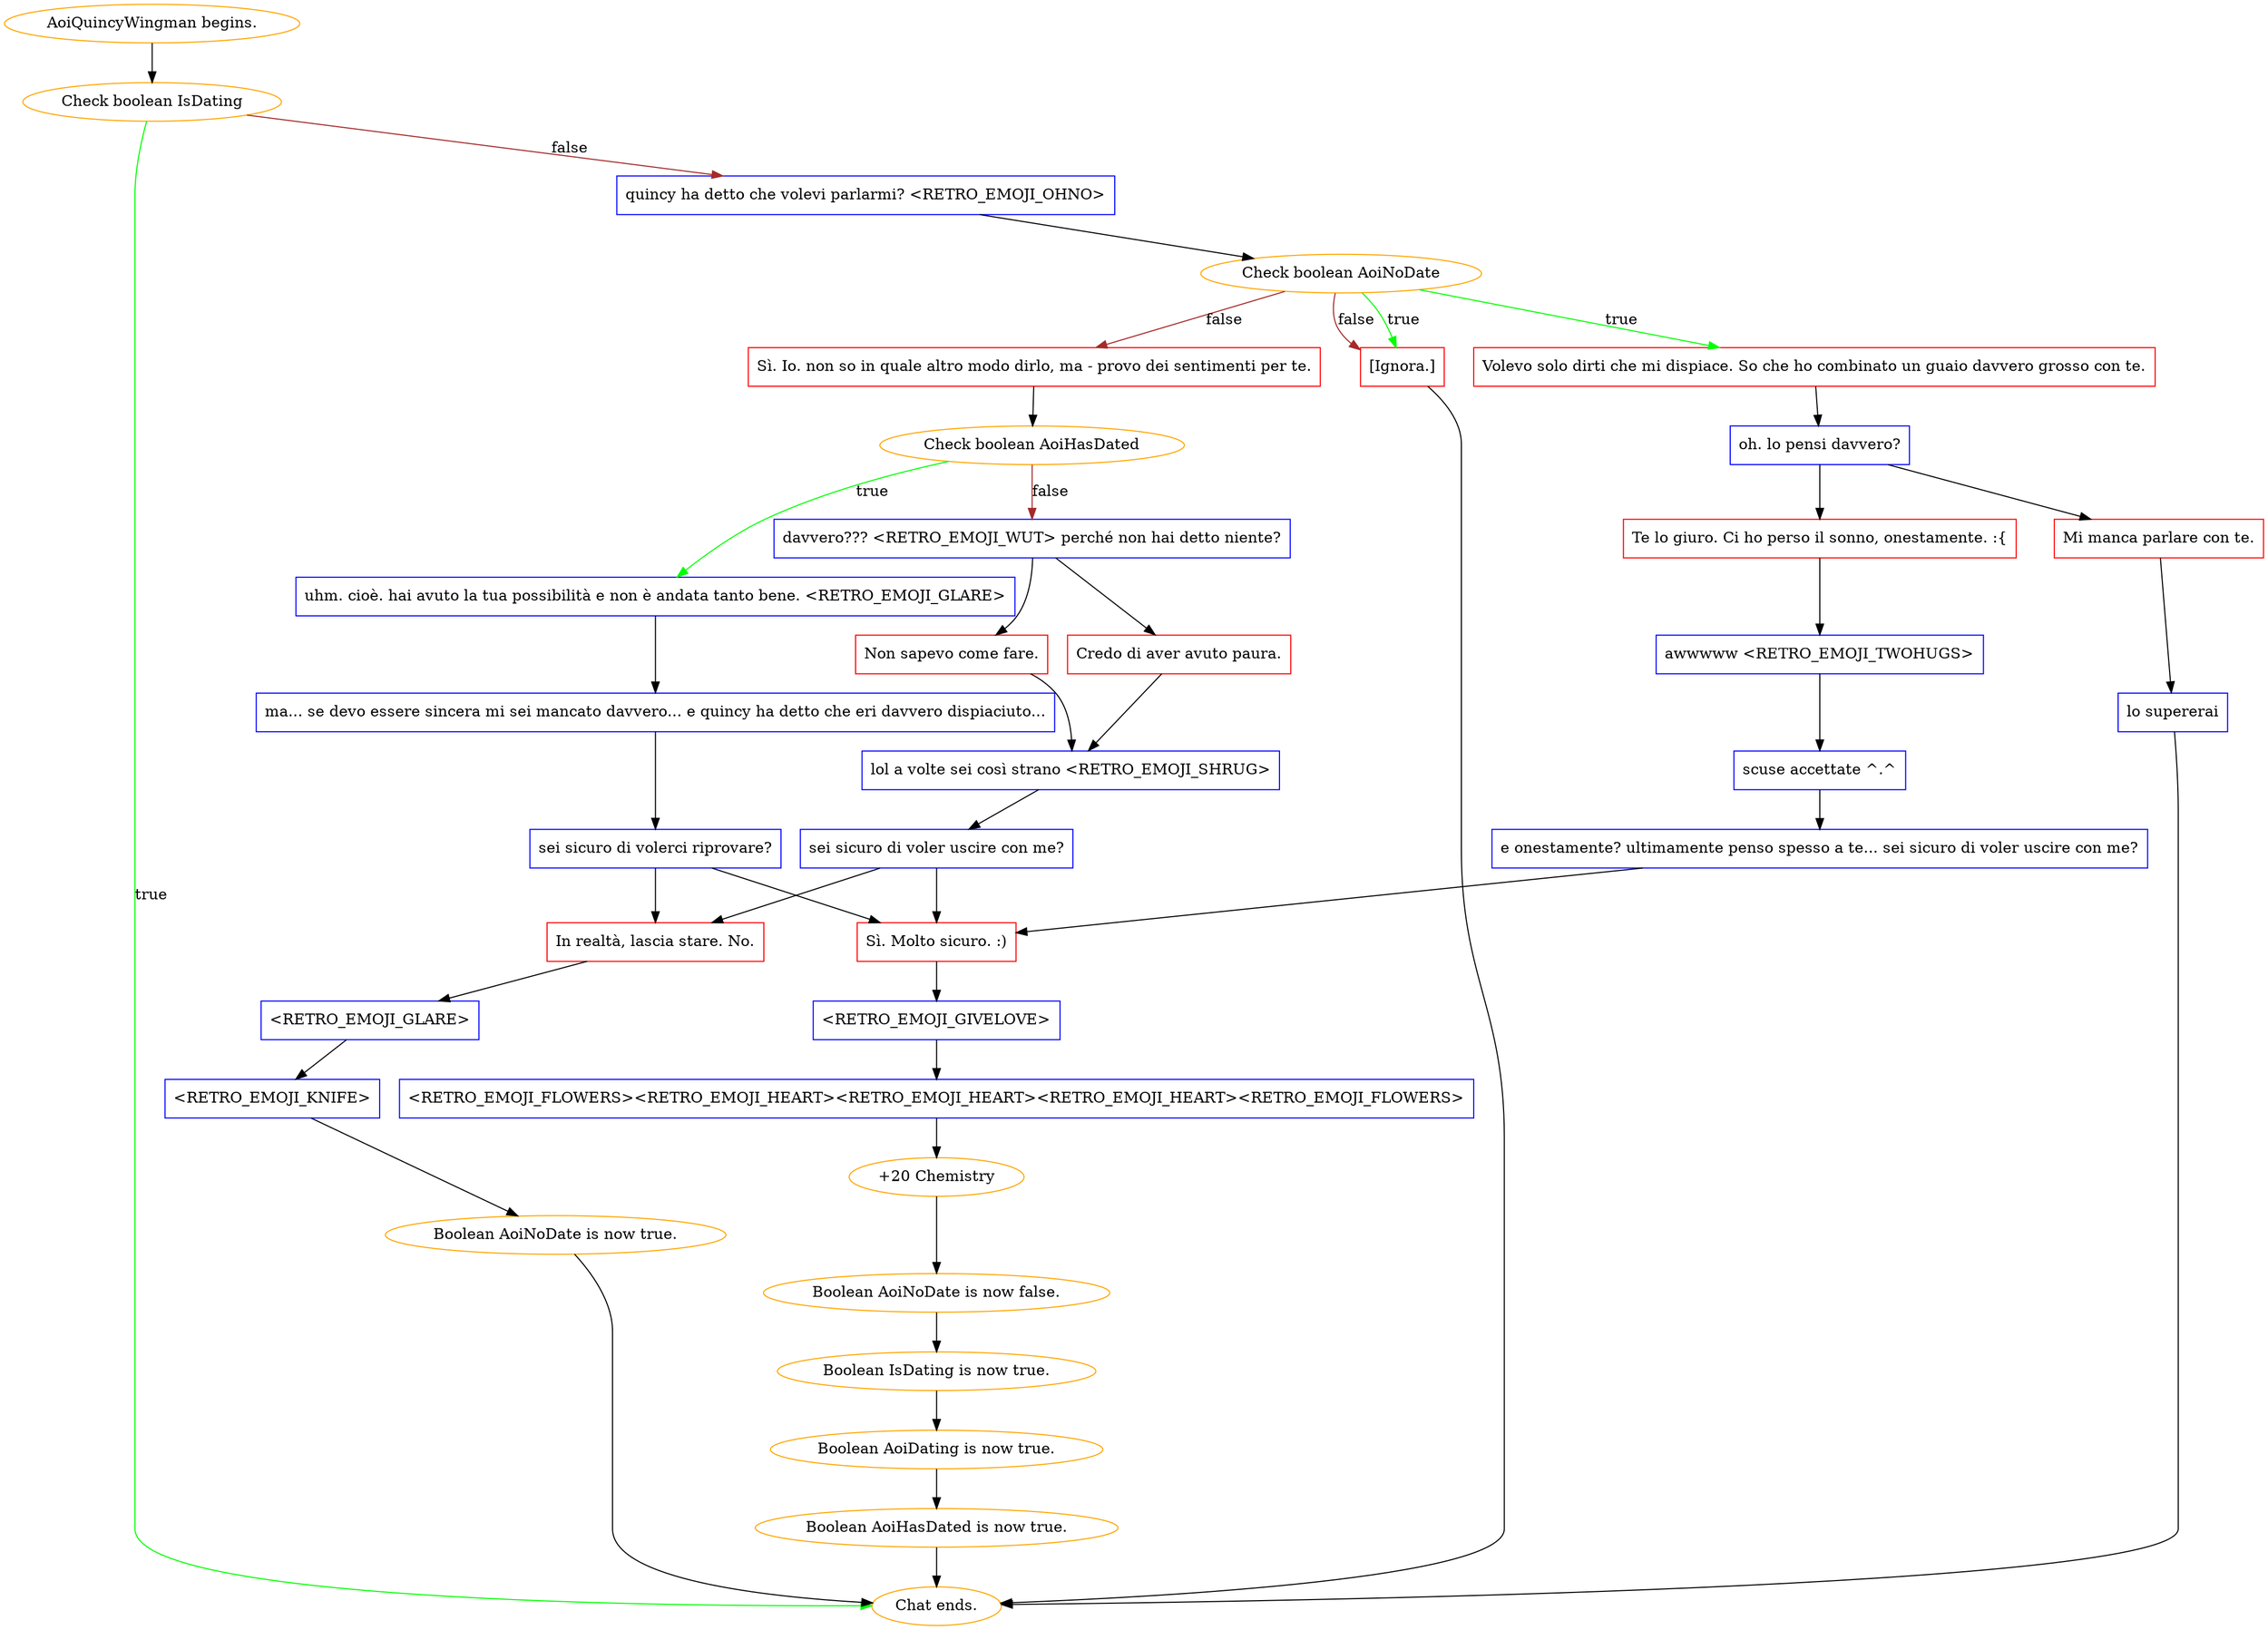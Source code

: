 digraph {
	"AoiQuincyWingman begins." [color=orange];
		"AoiQuincyWingman begins." -> j4275867195;
	j4275867195 [label="Check boolean IsDating",color=orange];
		j4275867195 -> "Chat ends." [label=true,color=green];
		j4275867195 -> j3148642847 [label=false,color=brown];
	"Chat ends." [color=orange];
	j3148642847 [label="quincy ha detto che volevi parlarmi? <RETRO_EMOJI_OHNO>",shape=box,color=blue];
		j3148642847 -> j1671287374;
	j1671287374 [label="Check boolean AoiNoDate",color=orange];
		j1671287374 -> j3572551697 [label=true,color=green];
		j1671287374 -> j2041862867 [label=true,color=green];
		j1671287374 -> j2957473382 [label=false,color=brown];
		j1671287374 -> j2041862867 [label=false,color=brown];
	j3572551697 [label="Volevo solo dirti che mi dispiace. So che ho combinato un guaio davvero grosso con te.",shape=box,color=red];
		j3572551697 -> j2741377869;
	j2041862867 [label="[Ignora.]",shape=box,color=red];
		j2041862867 -> "Chat ends.";
	j2957473382 [label="Sì. Io. non so in quale altro modo dirlo, ma - provo dei sentimenti per te.",shape=box,color=red];
		j2957473382 -> j706442450;
	j2741377869 [label="oh. lo pensi davvero?",shape=box,color=blue];
		j2741377869 -> j61142001;
		j2741377869 -> j1624527769;
	j706442450 [label="Check boolean AoiHasDated",color=orange];
		j706442450 -> j1085366569 [label=true,color=green];
		j706442450 -> j1597629015 [label=false,color=brown];
	j61142001 [label="Mi manca parlare con te.",shape=box,color=red];
		j61142001 -> j3954095156;
	j1624527769 [label="Te lo giuro. Ci ho perso il sonno, onestamente. :{",shape=box,color=red];
		j1624527769 -> j1819161644;
	j1085366569 [label="uhm. cioè. hai avuto la tua possibilità e non è andata tanto bene. <RETRO_EMOJI_GLARE>",shape=box,color=blue];
		j1085366569 -> j1154733935;
	j1597629015 [label="davvero??? <RETRO_EMOJI_WUT> perché non hai detto niente?",shape=box,color=blue];
		j1597629015 -> j2858192143;
		j1597629015 -> j3449402463;
	j3954095156 [label="lo supererai",shape=box,color=blue];
		j3954095156 -> "Chat ends.";
	j1819161644 [label="awwwww <RETRO_EMOJI_TWOHUGS>",shape=box,color=blue];
		j1819161644 -> j664034831;
	j1154733935 [label="ma... se devo essere sincera mi sei mancato davvero... e quincy ha detto che eri davvero dispiaciuto...",shape=box,color=blue];
		j1154733935 -> j942010535;
	j2858192143 [label="Non sapevo come fare.",shape=box,color=red];
		j2858192143 -> j216040594;
	j3449402463 [label="Credo di aver avuto paura.",shape=box,color=red];
		j3449402463 -> j216040594;
	j664034831 [label="scuse accettate ^.^",shape=box,color=blue];
		j664034831 -> j978091373;
	j942010535 [label="sei sicuro di volerci riprovare?",shape=box,color=blue];
		j942010535 -> j3074606769;
		j942010535 -> j2783465582;
	j216040594 [label="lol a volte sei così strano <RETRO_EMOJI_SHRUG>",shape=box,color=blue];
		j216040594 -> j2550904792;
	j978091373 [label="e onestamente? ultimamente penso spesso a te... sei sicuro di voler uscire con me?",shape=box,color=blue];
		j978091373 -> j2783465582;
	j3074606769 [label="In realtà, lascia stare. No.",shape=box,color=red];
		j3074606769 -> j3352843875;
	j2783465582 [label="Sì. Molto sicuro. :)",shape=box,color=red];
		j2783465582 -> j3886539754;
	j2550904792 [label="sei sicuro di voler uscire con me?",shape=box,color=blue];
		j2550904792 -> j3074606769;
		j2550904792 -> j2783465582;
	j3352843875 [label="<RETRO_EMOJI_GLARE>",shape=box,color=blue];
		j3352843875 -> j2157777942;
	j3886539754 [label="<RETRO_EMOJI_GIVELOVE>",shape=box,color=blue];
		j3886539754 -> j3987177565;
	j2157777942 [label="<RETRO_EMOJI_KNIFE>",shape=box,color=blue];
		j2157777942 -> j4121660697;
	j3987177565 [label="<RETRO_EMOJI_FLOWERS><RETRO_EMOJI_HEART><RETRO_EMOJI_HEART><RETRO_EMOJI_HEART><RETRO_EMOJI_FLOWERS>",shape=box,color=blue];
		j3987177565 -> j4188135732;
	j4121660697 [label="Boolean AoiNoDate is now true.",color=orange];
		j4121660697 -> "Chat ends.";
	j4188135732 [label="+20 Chemistry",color=orange];
		j4188135732 -> j3778535093;
	j3778535093 [label="Boolean AoiNoDate is now false.",color=orange];
		j3778535093 -> j823539306;
	j823539306 [label="Boolean IsDating is now true.",color=orange];
		j823539306 -> j3427397763;
	j3427397763 [label="Boolean AoiDating is now true.",color=orange];
		j3427397763 -> j2702152868;
	j2702152868 [label="Boolean AoiHasDated is now true.",color=orange];
		j2702152868 -> "Chat ends.";
}